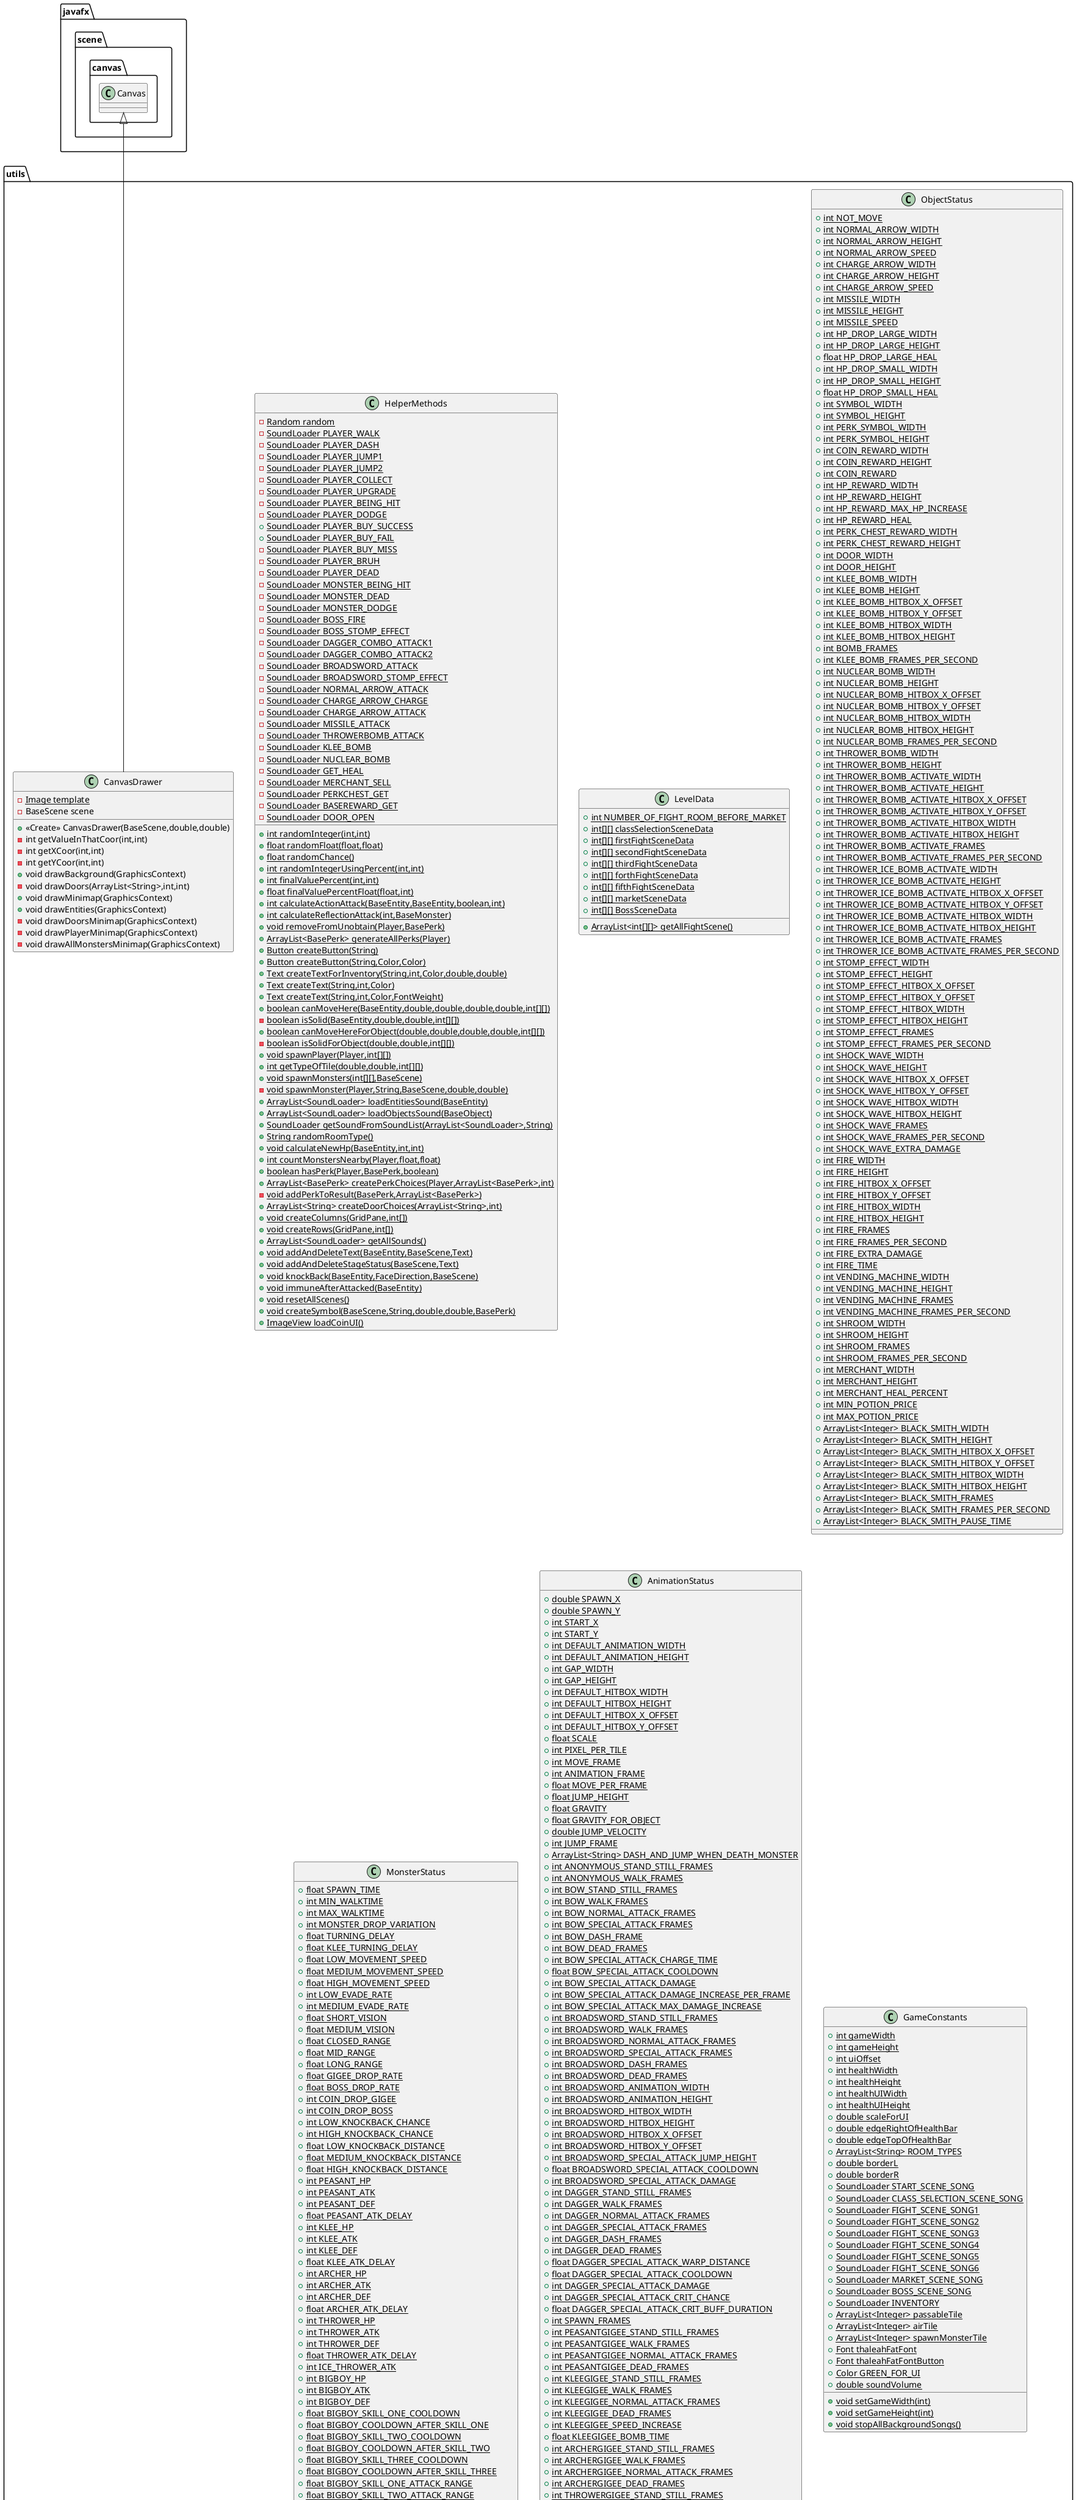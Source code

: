 @startuml
class utils.HelperMethods {
- {static} Random random
- {static} SoundLoader PLAYER_WALK
- {static} SoundLoader PLAYER_DASH
- {static} SoundLoader PLAYER_JUMP1
- {static} SoundLoader PLAYER_JUMP2
- {static} SoundLoader PLAYER_COLLECT
- {static} SoundLoader PLAYER_UPGRADE
- {static} SoundLoader PLAYER_BEING_HIT
- {static} SoundLoader PLAYER_DODGE
+ {static} SoundLoader PLAYER_BUY_SUCCESS
+ {static} SoundLoader PLAYER_BUY_FAIL
- {static} SoundLoader PLAYER_BUY_MISS
- {static} SoundLoader PLAYER_BRUH
- {static} SoundLoader PLAYER_DEAD
- {static} SoundLoader MONSTER_BEING_HIT
- {static} SoundLoader MONSTER_DEAD
- {static} SoundLoader MONSTER_DODGE
- {static} SoundLoader BOSS_FIRE
- {static} SoundLoader BOSS_STOMP_EFFECT
- {static} SoundLoader DAGGER_COMBO_ATTACK1
- {static} SoundLoader DAGGER_COMBO_ATTACK2
- {static} SoundLoader BROADSWORD_ATTACK
- {static} SoundLoader BROADSWORD_STOMP_EFFECT
- {static} SoundLoader NORMAL_ARROW_ATTACK
- {static} SoundLoader CHARGE_ARROW_CHARGE
- {static} SoundLoader CHARGE_ARROW_ATTACK
- {static} SoundLoader MISSILE_ATTACK
- {static} SoundLoader THROWERBOMB_ATTACK
- {static} SoundLoader KLEE_BOMB
- {static} SoundLoader NUCLEAR_BOMB
- {static} SoundLoader GET_HEAL
- {static} SoundLoader MERCHANT_SELL
- {static} SoundLoader PERKCHEST_GET
- {static} SoundLoader BASEREWARD_GET
- {static} SoundLoader DOOR_OPEN
+ {static} int randomInteger(int,int)
+ {static} float randomFloat(float,float)
+ {static} float randomChance()
+ {static} int randomIntegerUsingPercent(int,int)
+ {static} int finalValuePercent(int,int)
+ {static} float finalValuePercentFloat(float,int)
+ {static} int calculateActionAttack(BaseEntity,BaseEntity,boolean,int)
+ {static} int calculateReflectionAttack(int,BaseMonster)
+ {static} void removeFromUnobtain(Player,BasePerk)
+ {static} ArrayList<BasePerk> generateAllPerks(Player)
+ {static} Button createButton(String)
+ {static} Button createButton(String,Color,Color)
+ {static} Text createTextForInventory(String,int,Color,double,double)
+ {static} Text createText(String,int,Color)
+ {static} Text createText(String,int,Color,FontWeight)
+ {static} boolean canMoveHere(BaseEntity,double,double,double,double,int[][])
- {static} boolean isSolid(BaseEntity,double,double,int[][])
+ {static} boolean canMoveHereForObject(double,double,double,double,int[][])
- {static} boolean isSolidForObject(double,double,int[][])
+ {static} void spawnPlayer(Player,int[][])
+ {static} int getTypeOfTile(double,double,int[][])
+ {static} void spawnMonsters(int[][],BaseScene)
- {static} void spawnMonster(Player,String,BaseScene,double,double)
+ {static} ArrayList<SoundLoader> loadEntitiesSound(BaseEntity)
+ {static} ArrayList<SoundLoader> loadObjectsSound(BaseObject)
+ {static} SoundLoader getSoundFromSoundList(ArrayList<SoundLoader>,String)
+ {static} String randomRoomType()
+ {static} void calculateNewHp(BaseEntity,int,int)
+ {static} int countMonstersNearby(Player,float,float)
+ {static} boolean hasPerk(Player,BasePerk,boolean)
+ {static} ArrayList<BasePerk> createPerkChoices(Player,ArrayList<BasePerk>,int)
- {static} void addPerkToResult(BasePerk,ArrayList<BasePerk>)
+ {static} ArrayList<String> createDoorChoices(ArrayList<String>,int)
+ {static} void createColumns(GridPane,int[])
+ {static} void createRows(GridPane,int[])
+ {static} ArrayList<SoundLoader> getAllSounds()
+ {static} void addAndDeleteText(BaseEntity,BaseScene,Text)
+ {static} void addAndDeleteStageStatus(BaseScene,Text)
+ {static} void knockBack(BaseEntity,FaceDirection,BaseScene)
+ {static} void immuneAfterAttacked(BaseEntity)
+ {static} void resetAllScenes()
+ {static} void createSymbol(BaseScene,String,double,double,BasePerk)
+ {static} ImageView loadCoinUI()
}


class utils.CanvasDrawer {
- {static} Image template
- BaseScene scene
+ <<Create>> CanvasDrawer(BaseScene,double,double)
- int getValueInThatCoor(int,int)
- int getXCoor(int,int)
- int getYCoor(int,int)
+ void drawBackground(GraphicsContext)
- void drawDoors(ArrayList<String>,int,int)
+ void drawMinimap(GraphicsContext)
+ void drawEntities(GraphicsContext)
- void drawDoorsMinimap(GraphicsContext)
- void drawPlayerMinimap(GraphicsContext)
- void drawAllMonstersMinimap(GraphicsContext)
}


class utils.LevelData {
+ {static} int NUMBER_OF_FIGHT_ROOM_BEFORE_MARKET
+ {static} int[][] classSelectionSceneData
+ {static} int[][] firstFightSceneData
+ {static} int[][] secondFightSceneData
+ {static} int[][] thirdFightSceneData
+ {static} int[][] forthFightSceneData
+ {static} int[][] fifthFightSceneData
+ {static} int[][] marketSceneData
+ {static} int[][] BossSceneData
+ {static} ArrayList<int[][]> getAllFightScene()
}


class utils.ObjectStatus {
+ {static} int NOT_MOVE
+ {static} int NORMAL_ARROW_WIDTH
+ {static} int NORMAL_ARROW_HEIGHT
+ {static} int NORMAL_ARROW_SPEED
+ {static} int CHARGE_ARROW_WIDTH
+ {static} int CHARGE_ARROW_HEIGHT
+ {static} int CHARGE_ARROW_SPEED
+ {static} int MISSILE_WIDTH
+ {static} int MISSILE_HEIGHT
+ {static} int MISSILE_SPEED
+ {static} int HP_DROP_LARGE_WIDTH
+ {static} int HP_DROP_LARGE_HEIGHT
+ {static} float HP_DROP_LARGE_HEAL
+ {static} int HP_DROP_SMALL_WIDTH
+ {static} int HP_DROP_SMALL_HEIGHT
+ {static} float HP_DROP_SMALL_HEAL
+ {static} int SYMBOL_WIDTH
+ {static} int SYMBOL_HEIGHT
+ {static} int PERK_SYMBOL_WIDTH
+ {static} int PERK_SYMBOL_HEIGHT
+ {static} int COIN_REWARD_WIDTH
+ {static} int COIN_REWARD_HEIGHT
+ {static} int COIN_REWARD
+ {static} int HP_REWARD_WIDTH
+ {static} int HP_REWARD_HEIGHT
+ {static} int HP_REWARD_MAX_HP_INCREASE
+ {static} int HP_REWARD_HEAL
+ {static} int PERK_CHEST_REWARD_WIDTH
+ {static} int PERK_CHEST_REWARD_HEIGHT
+ {static} int DOOR_WIDTH
+ {static} int DOOR_HEIGHT
+ {static} int KLEE_BOMB_WIDTH
+ {static} int KLEE_BOMB_HEIGHT
+ {static} int KLEE_BOMB_HITBOX_X_OFFSET
+ {static} int KLEE_BOMB_HITBOX_Y_OFFSET
+ {static} int KLEE_BOMB_HITBOX_WIDTH
+ {static} int KLEE_BOMB_HITBOX_HEIGHT
+ {static} int BOMB_FRAMES
+ {static} int KLEE_BOMB_FRAMES_PER_SECOND
+ {static} int NUCLEAR_BOMB_WIDTH
+ {static} int NUCLEAR_BOMB_HEIGHT
+ {static} int NUCLEAR_BOMB_HITBOX_X_OFFSET
+ {static} int NUCLEAR_BOMB_HITBOX_Y_OFFSET
+ {static} int NUCLEAR_BOMB_HITBOX_WIDTH
+ {static} int NUCLEAR_BOMB_HITBOX_HEIGHT
+ {static} int NUCLEAR_BOMB_FRAMES_PER_SECOND
+ {static} int THROWER_BOMB_WIDTH
+ {static} int THROWER_BOMB_HEIGHT
+ {static} int THROWER_BOMB_ACTIVATE_WIDTH
+ {static} int THROWER_BOMB_ACTIVATE_HEIGHT
+ {static} int THROWER_BOMB_ACTIVATE_HITBOX_X_OFFSET
+ {static} int THROWER_BOMB_ACTIVATE_HITBOX_Y_OFFSET
+ {static} int THROWER_BOMB_ACTIVATE_HITBOX_WIDTH
+ {static} int THROWER_BOMB_ACTIVATE_HITBOX_HEIGHT
+ {static} int THROWER_BOMB_ACTIVATE_FRAMES
+ {static} int THROWER_BOMB_ACTIVATE_FRAMES_PER_SECOND
+ {static} int THROWER_ICE_BOMB_ACTIVATE_WIDTH
+ {static} int THROWER_ICE_BOMB_ACTIVATE_HEIGHT
+ {static} int THROWER_ICE_BOMB_ACTIVATE_HITBOX_X_OFFSET
+ {static} int THROWER_ICE_BOMB_ACTIVATE_HITBOX_Y_OFFSET
+ {static} int THROWER_ICE_BOMB_ACTIVATE_HITBOX_WIDTH
+ {static} int THROWER_ICE_BOMB_ACTIVATE_HITBOX_HEIGHT
+ {static} int THROWER_ICE_BOMB_ACTIVATE_FRAMES
+ {static} int THROWER_ICE_BOMB_ACTIVATE_FRAMES_PER_SECOND
+ {static} int STOMP_EFFECT_WIDTH
+ {static} int STOMP_EFFECT_HEIGHT
+ {static} int STOMP_EFFECT_HITBOX_X_OFFSET
+ {static} int STOMP_EFFECT_HITBOX_Y_OFFSET
+ {static} int STOMP_EFFECT_HITBOX_WIDTH
+ {static} int STOMP_EFFECT_HITBOX_HEIGHT
+ {static} int STOMP_EFFECT_FRAMES
+ {static} int STOMP_EFFECT_FRAMES_PER_SECOND
+ {static} int SHOCK_WAVE_WIDTH
+ {static} int SHOCK_WAVE_HEIGHT
+ {static} int SHOCK_WAVE_HITBOX_X_OFFSET
+ {static} int SHOCK_WAVE_HITBOX_Y_OFFSET
+ {static} int SHOCK_WAVE_HITBOX_WIDTH
+ {static} int SHOCK_WAVE_HITBOX_HEIGHT
+ {static} int SHOCK_WAVE_FRAMES
+ {static} int SHOCK_WAVE_FRAMES_PER_SECOND
+ {static} int SHOCK_WAVE_EXTRA_DAMAGE
+ {static} int FIRE_WIDTH
+ {static} int FIRE_HEIGHT
+ {static} int FIRE_HITBOX_X_OFFSET
+ {static} int FIRE_HITBOX_Y_OFFSET
+ {static} int FIRE_HITBOX_WIDTH
+ {static} int FIRE_HITBOX_HEIGHT
+ {static} int FIRE_FRAMES
+ {static} int FIRE_FRAMES_PER_SECOND
+ {static} int FIRE_EXTRA_DAMAGE
+ {static} int FIRE_TIME
+ {static} int VENDING_MACHINE_WIDTH
+ {static} int VENDING_MACHINE_HEIGHT
+ {static} int VENDING_MACHINE_FRAMES
+ {static} int VENDING_MACHINE_FRAMES_PER_SECOND
+ {static} int SHROOM_WIDTH
+ {static} int SHROOM_HEIGHT
+ {static} int SHROOM_FRAMES
+ {static} int SHROOM_FRAMES_PER_SECOND
+ {static} int MERCHANT_WIDTH
+ {static} int MERCHANT_HEIGHT
+ {static} int MERCHANT_HEAL_PERCENT
+ {static} int MIN_POTION_PRICE
+ {static} int MAX_POTION_PRICE
+ {static} ArrayList<Integer> BLACK_SMITH_WIDTH
+ {static} ArrayList<Integer> BLACK_SMITH_HEIGHT
+ {static} ArrayList<Integer> BLACK_SMITH_HITBOX_X_OFFSET
+ {static} ArrayList<Integer> BLACK_SMITH_HITBOX_Y_OFFSET
+ {static} ArrayList<Integer> BLACK_SMITH_HITBOX_WIDTH
+ {static} ArrayList<Integer> BLACK_SMITH_HITBOX_HEIGHT
+ {static} ArrayList<Integer> BLACK_SMITH_FRAMES
+ {static} ArrayList<Integer> BLACK_SMITH_FRAMES_PER_SECOND
+ {static} ArrayList<Integer> BLACK_SMITH_PAUSE_TIME
}

class utils.MonsterStatus {
+ {static} float SPAWN_TIME
+ {static} int MIN_WALKTIME
+ {static} int MAX_WALKTIME
+ {static} int MONSTER_DROP_VARIATION
+ {static} float TURNING_DELAY
+ {static} float KLEE_TURNING_DELAY
+ {static} float LOW_MOVEMENT_SPEED
+ {static} float MEDIUM_MOVEMENT_SPEED
+ {static} float HIGH_MOVEMENT_SPEED
+ {static} int LOW_EVADE_RATE
+ {static} int MEDIUM_EVADE_RATE
+ {static} float SHORT_VISION
+ {static} float MEDIUM_VISION
+ {static} float CLOSED_RANGE
+ {static} float MID_RANGE
+ {static} float LONG_RANGE
+ {static} float GIGEE_DROP_RATE
+ {static} float BOSS_DROP_RATE
+ {static} int COIN_DROP_GIGEE
+ {static} int COIN_DROP_BOSS
+ {static} int LOW_KNOCKBACK_CHANCE
+ {static} int HIGH_KNOCKBACK_CHANCE
+ {static} float LOW_KNOCKBACK_DISTANCE
+ {static} float MEDIUM_KNOCKBACK_DISTANCE
+ {static} float HIGH_KNOCKBACK_DISTANCE
+ {static} int PEASANT_HP
+ {static} int PEASANT_ATK
+ {static} int PEASANT_DEF
+ {static} float PEASANT_ATK_DELAY
+ {static} int KLEE_HP
+ {static} int KLEE_ATK
+ {static} int KLEE_DEF
+ {static} float KLEE_ATK_DELAY
+ {static} int ARCHER_HP
+ {static} int ARCHER_ATK
+ {static} int ARCHER_DEF
+ {static} float ARCHER_ATK_DELAY
+ {static} int THROWER_HP
+ {static} int THROWER_ATK
+ {static} int THROWER_DEF
+ {static} float THROWER_ATK_DELAY
+ {static} int ICE_THROWER_ATK
+ {static} int BIGBOY_HP
+ {static} int BIGBOY_ATK
+ {static} int BIGBOY_DEF
+ {static} float BIGBOY_SKILL_ONE_COOLDOWN
+ {static} float BIGBOY_COOLDOWN_AFTER_SKILL_ONE
+ {static} float BIGBOY_SKILL_TWO_COOLDOWN
+ {static} float BIGBOY_COOLDOWN_AFTER_SKILL_TWO
+ {static} float BIGBOY_SKILL_THREE_COOLDOWN
+ {static} float BIGBOY_COOLDOWN_AFTER_SKILL_THREE
+ {static} float BIGBOY_SKILL_ONE_ATTACK_RANGE
+ {static} float BIGBOY_SKILL_TWO_ATTACK_RANGE
+ {static} float BIGBOY_SKILL_TWO_JUMP_TIME
+ {static} float BIGBOY_SKILL_TWO_MAX_JUMP_DISTANCE
+ {static} int BIGBOY_SKILL_TWO_NUMBERS_OF_SHOCKWAVE
+ {static} float BIGBOY_SKILL_THREE_ATTACK_RANGE
+ {static} float BIGBOY_SKILL_THREEE_MIN_ATTACK_RANGE
+ {static} float BIGBOY_NUCLEAR_TIME
}

class utils.AnimationStatus {
+ {static} double SPAWN_X
+ {static} double SPAWN_Y
+ {static} int START_X
+ {static} int START_Y
+ {static} int DEFAULT_ANIMATION_WIDTH
+ {static} int DEFAULT_ANIMATION_HEIGHT
+ {static} int GAP_WIDTH
+ {static} int GAP_HEIGHT
+ {static} int DEFAULT_HITBOX_WIDTH
+ {static} int DEFAULT_HITBOX_HEIGHT
+ {static} int DEFAULT_HITBOX_X_OFFSET
+ {static} int DEFAULT_HITBOX_Y_OFFSET
+ {static} float SCALE
+ {static} int PIXEL_PER_TILE
+ {static} int MOVE_FRAME
+ {static} int ANIMATION_FRAME
+ {static} float MOVE_PER_FRAME
+ {static} float JUMP_HEIGHT
+ {static} float GRAVITY
+ {static} float GRAVITY_FOR_OBJECT
+ {static} double JUMP_VELOCITY
+ {static} int JUMP_FRAME
+ {static} ArrayList<String> DASH_AND_JUMP_WHEN_DEATH_MONSTER
+ {static} int ANONYMOUS_STAND_STILL_FRAMES
+ {static} int ANONYMOUS_WALK_FRAMES
+ {static} int BOW_STAND_STILL_FRAMES
+ {static} int BOW_WALK_FRAMES
+ {static} int BOW_NORMAL_ATTACK_FRAMES
+ {static} int BOW_SPECIAL_ATTACK_FRAMES
+ {static} int BOW_DASH_FRAME
+ {static} int BOW_DEAD_FRAMES
+ {static} int BOW_SPECIAL_ATTACK_CHARGE_TIME
+ {static} float BOW_SPECIAL_ATTACK_COOLDOWN
+ {static} int BOW_SPECIAL_ATTACK_DAMAGE
+ {static} int BOW_SPECIAL_ATTACK_DAMAGE_INCREASE_PER_FRAME
+ {static} int BOW_SPECIAL_ATTACK_MAX_DAMAGE_INCREASE
+ {static} int BROADSWORD_STAND_STILL_FRAMES
+ {static} int BROADSWORD_WALK_FRAMES
+ {static} int BROADSWORD_NORMAL_ATTACK_FRAMES
+ {static} int BROADSWORD_SPECIAL_ATTACK_FRAMES
+ {static} int BROADSWORD_DASH_FRAMES
+ {static} int BROADSWORD_DEAD_FRAMES
+ {static} int BROADSWORD_ANIMATION_WIDTH
+ {static} int BROADSWORD_ANIMATION_HEIGHT
+ {static} int BROADSWORD_HITBOX_WIDTH
+ {static} int BROADSWORD_HITBOX_HEIGHT
+ {static} int BROADSWORD_HITBOX_X_OFFSET
+ {static} int BROADSWORD_HITBOX_Y_OFFSET
+ {static} int BROADSWORD_SPECIAL_ATTACK_JUMP_HEIGHT
+ {static} float BROADSWORD_SPECIAL_ATTACK_COOLDOWN
+ {static} int BROADSWORD_SPECIAL_ATTACK_DAMAGE
+ {static} int DAGGER_STAND_STILL_FRAMES
+ {static} int DAGGER_WALK_FRAMES
+ {static} int DAGGER_NORMAL_ATTACK_FRAMES
+ {static} int DAGGER_SPECIAL_ATTACK_FRAMES
+ {static} int DAGGER_DASH_FRAMES
+ {static} int DAGGER_DEAD_FRAMES
+ {static} float DAGGER_SPECIAL_ATTACK_WARP_DISTANCE
+ {static} float DAGGER_SPECIAL_ATTACK_COOLDOWN
+ {static} int DAGGER_SPECIAL_ATTACK_DAMAGE
+ {static} int DAGGER_SPECIAL_ATTACK_CRIT_CHANCE
+ {static} float DAGGER_SPECIAL_ATTACK_CRIT_BUFF_DURATION
+ {static} int SPAWN_FRAMES
+ {static} int PEASANTGIGEE_STAND_STILL_FRAMES
+ {static} int PEASANTGIGEE_WALK_FRAMES
+ {static} int PEASANTGIGEE_NORMAL_ATTACK_FRAMES
+ {static} int PEASANTGIGEE_DEAD_FRAMES
+ {static} int KLEEGIGEE_STAND_STILL_FRAMES
+ {static} int KLEEGIGEE_WALK_FRAMES
+ {static} int KLEEGIGEE_NORMAL_ATTACK_FRAMES
+ {static} int KLEEGIGEE_DEAD_FRAMES
+ {static} int KLEEGIGEE_SPEED_INCREASE
+ {static} float KLEEGIGEE_BOMB_TIME
+ {static} int ARCHERGIGEE_STAND_STILL_FRAMES
+ {static} int ARCHERGIGEE_WALK_FRAMES
+ {static} int ARCHERGIGEE_NORMAL_ATTACK_FRAMES
+ {static} int ARCHERGIGEE_DEAD_FRAMES
+ {static} int THROWERGIGEE_STAND_STILL_FRAMES
+ {static} int THROWERGIGEE_WALK_FRAMES
+ {static} int THROWERGIGEE_NORMAL_ATTACK_FRAMES
+ {static} int THROWERGIGEE_DEAD_FRAMES
+ {static} int THROWERGIGEE_HITBOX_WIDTH
+ {static} int THROWERGIGEE_HITBOX_X_OFFSET
+ {static} float THROWERGIGEE_THROW_TIME
+ {static} int ICETHROWERGIGEE_STAND_STILL_FRAMES
+ {static} int ICETHROWERGIGEE_WALK_FRAMES
+ {static} int ICETHROWERGIGEE_NORMAL_ATTACK_FRAMES
+ {static} int ICETHROWERGIGEE_DEAD_FRAMES
+ {static} float ICETHROWERGIGEE_THROW_TIME
+ {static} int ICETHROWERGIGEE_SLOW_AMOUNT
+ {static} int ICETHROWERGIGEE_MAX_SLOW_AMOUNT
+ {static} int ICETHROWERGIGEE_SLOW_DURATION
+ {static} int BIGBOY_STAND_STILL_FRAMES
+ {static} int BIGBOY_WALK_FRAMES
+ {static} int BIGBOY_SKILL_ONE_FRAMES
+ {static} ArrayList<Integer> BIGBOY_SKILL_ONE_FRAMES_HOLD
+ {static} float BIGBOY_SKILL_ONE_ANIMATION_SPEED
+ {static} int BIGBOY_SKILL_TWO_FRAMES
+ {static} ArrayList<Integer> BIGBOY_SKILL_TWO_FRAMES_HOLD
+ {static} float BIGBOY_SKILL_TWO_ANIMATION_SPEED
+ {static} int BIGBOY_SKILL_THREE_STAND_FRAMES
+ {static} int BIGBOY_SKILL_THREE_WALK_FRAMES
+ {static} int BIGBOY_DEAD_FRAMES
+ {static} int BIGBOY_ANIMATION_WIDTH
+ {static} int BIGBOY_ANIMATION_HEIGHT
+ {static} int BIGBOY_HITBOX_WIDTH
+ {static} int BIGBOY_HITBOX_HEIGHT
+ {static} int BIGBOY_HITBOX_X_OFFSET
+ {static} int BIGBOY_HITBOX_Y_OFFSET
}

class utils.GameConstants {
+ {static} int gameWidth
+ {static} int gameHeight
+ {static} int uiOffset
+ {static} int healthWidth
+ {static} int healthHeight
+ {static} int healthUIWidth
+ {static} int healthUIHeight
+ {static} double scaleForUI
+ {static} double edgeRightOfHealthBar
+ {static} double edgeTopOfHealthBar
+ {static} ArrayList<String> ROOM_TYPES
+ {static} double borderL
+ {static} double borderR
+ {static} SoundLoader START_SCENE_SONG
+ {static} SoundLoader CLASS_SELECTION_SCENE_SONG
+ {static} SoundLoader FIGHT_SCENE_SONG1
+ {static} SoundLoader FIGHT_SCENE_SONG2
+ {static} SoundLoader FIGHT_SCENE_SONG3
+ {static} SoundLoader FIGHT_SCENE_SONG4
+ {static} SoundLoader FIGHT_SCENE_SONG5
+ {static} SoundLoader FIGHT_SCENE_SONG6
+ {static} SoundLoader MARKET_SCENE_SONG
+ {static} SoundLoader BOSS_SCENE_SONG
+ {static} SoundLoader INVENTORY
+ {static} ArrayList<Integer> passableTile
+ {static} ArrayList<Integer> airTile
+ {static} ArrayList<Integer> spawnMonsterTile
+ {static} Font thaleahFatFont
+ {static} Font thaleahFatFontButton
+ {static} Color GREEN_FOR_UI
+ {static} double soundVolume
+ {static} void setGameWidth(int)
+ {static} void setGameHeight(int)
+ {static} void stopAllBackgroundSongs()
}


class utils.SoundLoader {
- String name
- MediaPlayer mediaPlayer
- AudioClip audioClip
- {static} ArrayList<String> BACKGROUNDS
+ boolean isPlay
+ <<Create>> SoundLoader(String,String)
+ void play()
+ void stop()
+ String getName()
+ MediaPlayer getMediaPlayer()
}


class utils.PlayerStatus {
+ {static} int START_COINS
+ {static} int MAX_PERK_OBTAIN
+ {static} int LOW_HP
+ {static} int HIGH_HP
+ {static} int LOW_ATK
+ {static} int HIGH_ATK
+ {static} int LOW_DEF
+ {static} int HIGH_DEF
+ {static} float LOW_MOVEMENT_SPEED
+ {static} float MEDIUM_MOVEMENT_SPEED
+ {static} float HIGH_MOVEMENT_SPEED
+ {static} float DAGGER_NORMAL_ATTACK_SPEED_MULTIPLIER
+ {static} float DAGGER_SPECIAL_ATTACK_SPEED_MULTIPLIER
+ {static} float BOW_NORMAL_ATTACK_SPEED_MULTIPLIER
+ {static} float BOW_SPECIAL_ATTACK_SPEED_MULTIPLIER
+ {static} float BROADSWORD_NORMAL_ATTACK_SPEED_MULTIPLIER
+ {static} float BROADSWORD_SPECIAL_ATTACK_SPEED_MULTIPLIER
+ {static} int LOW_EVADE_RATE
+ {static} int HIGH_EVADE_RATE
+ {static} int LOW_CRIT_RATE
+ {static} int HIGH_CRIT_RATE
+ {static} int LOW_CRIT_DAMAGE
+ {static} int HIGH_CRIT_DAMAGE
+ {static} int NORMAL_MAX_DASH
+ {static} int LOW_MAX_DASH
+ {static} float DEFAULT_DASH_DISTANCE
+ {static} int DEFAULT_DASH_TIME
+ {static} float DASH_COOLDOWN
+ {static} float TIME_CAN_SECOND_ATTACK
+ {static} float PLAYER_DAMAGE_COOLDOWN
}

class utils.PerkStatus {
+ {static} float PRICE_UPGRADE_PERCENT
+ {static} int PRICE_VARIATION
+ {static} int COMMON_PRICE
+ {static} int UNCOMMON_PRICE
+ {static} int RARE_PRICE
+ {static} float BERSERK_1_CRITERIA
+ {static} float BERSERK_2_1_CRITERIA
+ {static} float BERSERK_2_2_CRITERIA
+ {static} int BERSERK_1_ADDATK
+ {static} int BERSERK_2_1_ADDATK
+ {static} int BERSERK_2_2_ADDATK
+ {static} float DISCOUNT_NORMAL_FAILCHANCE
+ {static} float DISCOUNT_2_2_FAILCHANCE
+ {static} int DISCOUNT_1_DISCOUNT
+ {static} int DISCOUNT_2_1_DISCOUNT
+ {static} int DISCOUNT_2_2_DISCOUNT
+ {static} float EXTROVERT_TILES_X
+ {static} float EXTROVERT_TILES_Y
+ {static} int EXTROVERT_CRITERIA
+ {static} int EXTROVERT_1_ADDATKPERMONSTER
+ {static} int EXTROVERT_2_1_ADDATKPERMONSTER
+ {static} int EXTROVERT_2_2_ADDATKPERMONSTER
+ {static} int EXTROVERT_2_2_MINUSATKEXTRA
+ {static} int FATAL_1_ADDCRITDAMAGE
+ {static} int FATAL_2_1_ADDCRITDAMAGE
+ {static} int FATAL_2_2_ADDCRITDAMAGE
+ {static} int FATAL_2_2_MINUSCRITRATE
+ {static} int FORTIFY_1_ADDDAMAGEDECREASE
+ {static} int FORTIFY_2_1_ADDDAMAGEDECREASE
+ {static} int FORTIFY_2_2_ADDDAMAGEDECREASE
+ {static} int FORTIFY2_2_ADDATKDELAY
+ {static} float INTROVERT_TILES_X
+ {static} float INTROVERT_TILES_Y
+ {static} int INTROVERT_1_BASEADDATK
+ {static} int INTROVERT_1_MINUSADDATKPERMONSTER
+ {static} int INTROVERT_2_1_BASEADDATK
+ {static} int INTROVERT_2_1_MINUSADDATKPERMONSTER
+ {static} int INTROVERT_2_2_BASEADDATK
+ {static} int INTROVERT_2_2_MINUSADDATKPERMONSTER
+ {static} int JUKE_1_ADDEVADERATE
+ {static} int JUKE_2_1_ADDEVADERATE
+ {static} int JUKE_2_2_ADDEVADERATE
+ {static} int JUKE_2_2_MINUSDAMAGEDECREASE
+ {static} float LUCKYMAN_NORMAL_TIERCHANCE
+ {static} float LUCKYMAN_2_1_TIERCHANCE
+ {static} float LUCKYMAN_2_2_DROPCHANCE
+ {static} float PERFECTION_1_CRITERIA
+ {static} float PERFECTION_2_1_CRITERIA
+ {static} float PERFECTION_2_2_CRITERIA
+ {static} int PERFECTION_1_ADDATK
+ {static} int PERFECTION_2_1_ADDATK
+ {static} int PERFECTION_2_2_ADDATK
+ {static} int PRECISION_1_ADDCRITRATE
+ {static} int PRECISION_2_1_ADDCRITRATE
+ {static} int PRECISION_2_2_ADDCRITRATE
+ {static} int PRECISION_2_2_MINUSCRITDAMAGE
+ {static} int RAPID_NORMAL_ADDATKSPEED
+ {static} int RAPID_2_1_ADDATKSPEED
+ {static} int RAPID_2_2_ADDMOVEMENTSPEED
+ {static} int REINFORCED_1_ADDDEF
+ {static} int REINFORCED_2_1_ADDDEF
+ {static} int REINFORCED_2_2_ADDDEF
+ {static} int REINFORCED_2_2_MINUSMOVEMENTSPEED
+ {static} float THORN_NORMAL_REFLECTCHANCE
+ {static} float THORN_2_1_REFLECTCHANCE
+ {static} int THORN_2_2_SLOWTIME
+ {static} int THORN_2_2_SLOW
+ {static} float TREASURE_NORMAL_REWARDCHANCE
+ {static} float TREASURE_2_1_REWARDCHANCE
+ {static} float TREASURE_2_2_REWARDMULTIPLIER
+ {static} int UNDEAD_NORMAL_ACTIVATION
+ {static} int UNDEAD_2_1_ACTIVATION
+ {static} int UNDEAD_NORMAL_COOLDOWN
+ {static} int UNDEAD_2_2_COOLDOWN
+ {static} int UNDEAD_2_1_ADDATK
+ {static} int UNDEAD_2_1_ADDATKSPEED
+ {static} float VAMP_NORMAL_DRAINCHANCE
+ {static} float VAMP_2_2_DRAINCHANCE
+ {static} float VAMP_NORMAL_DRAINPERHIT
+ {static} float VAMP_2_1_DRAINPERHIT
}



javafx.scene.canvas.Canvas <|-- utils.CanvasDrawer
@enduml